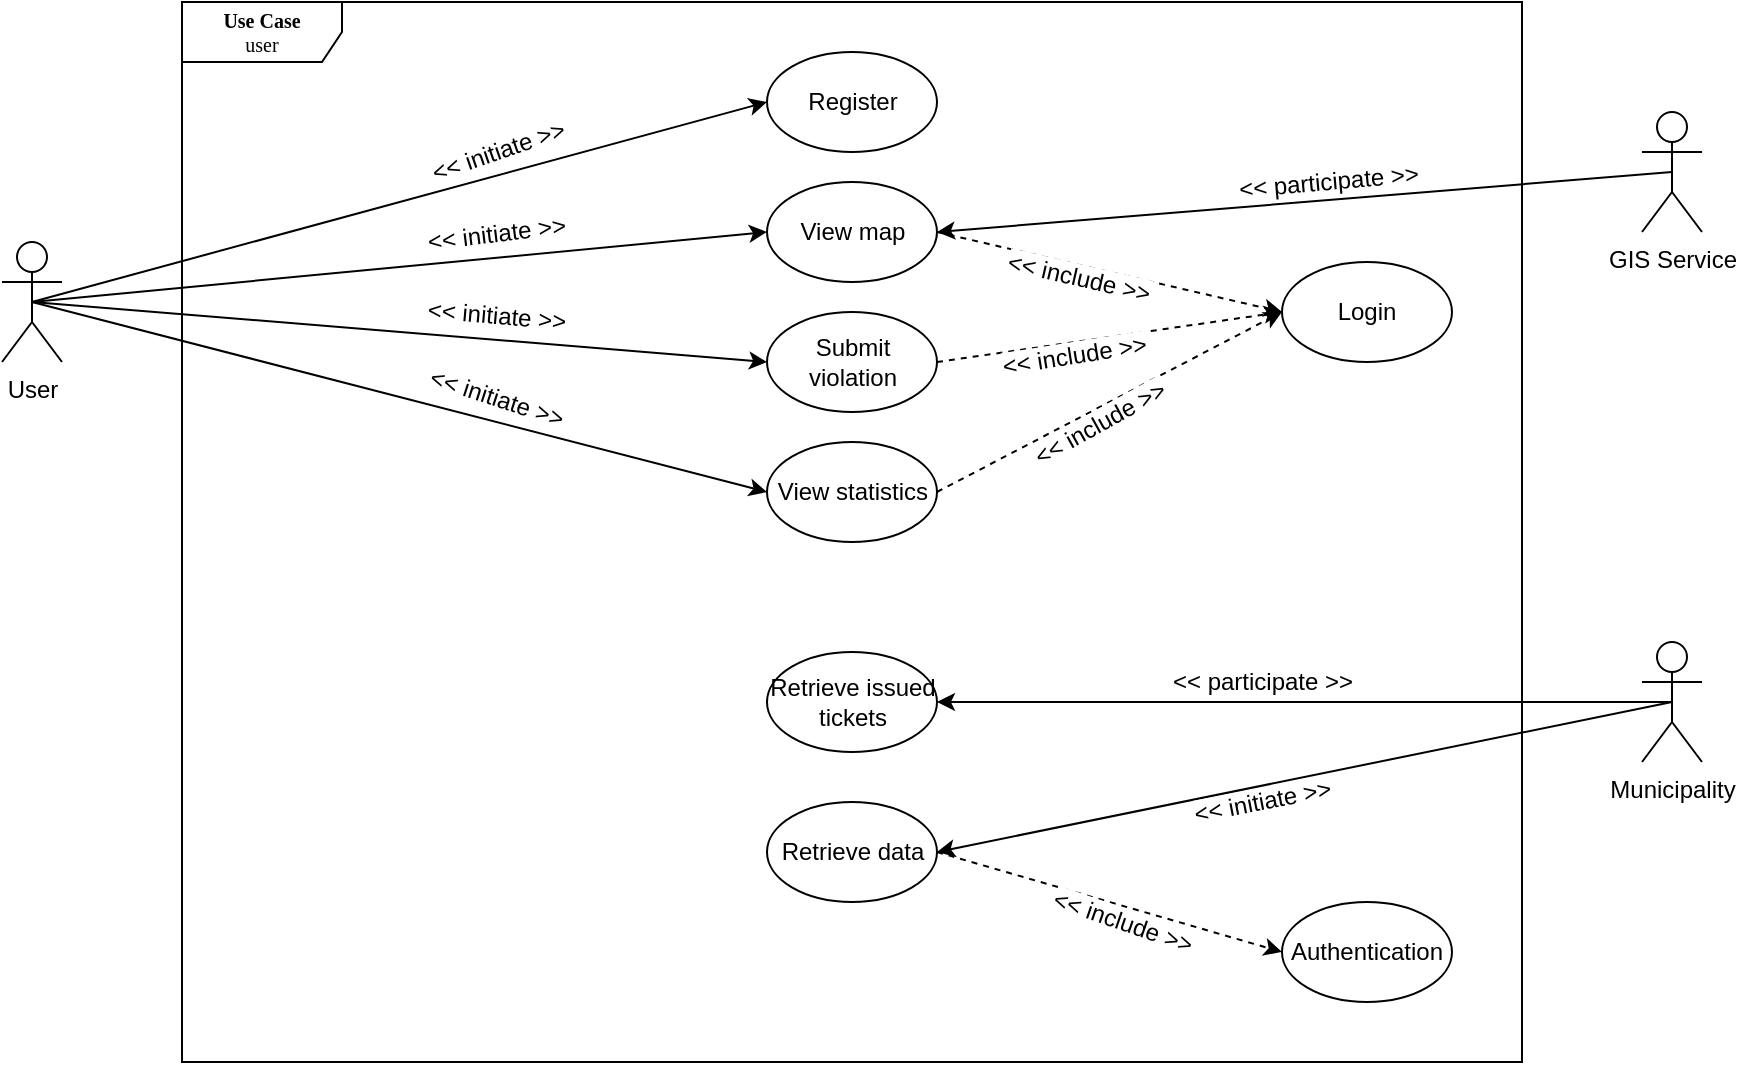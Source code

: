 <mxfile version="12.1.7" type="device" pages="1"><diagram name="Page-1" id="c4acf3e9-155e-7222-9cf6-157b1a14988f"><mxGraphModel dx="1172" dy="861" grid="1" gridSize="10" guides="1" tooltips="1" connect="1" arrows="1" fold="1" page="1" pageScale="1" pageWidth="850" pageHeight="1100" background="#ffffff" math="0" shadow="0"><root><mxCell id="0"/><mxCell id="1" parent="0"/><mxCell id="17acba5748e5396b-1" value="&lt;b&gt;Use Case&lt;/b&gt;&lt;br&gt;user" style="shape=umlFrame;whiteSpace=wrap;html=1;rounded=0;shadow=0;comic=0;labelBackgroundColor=none;strokeColor=#000000;strokeWidth=1;fillColor=#ffffff;fontFamily=Verdana;fontSize=10;fontColor=#000000;align=center;width=80;height=30;" parent="1" vertex="1"><mxGeometry x="160" y="160" width="670" height="530" as="geometry"/></mxCell><mxCell id="iIg0diLP9lQqbMSGr12k-1" value="User" style="shape=umlActor;verticalLabelPosition=bottom;labelBackgroundColor=#ffffff;verticalAlign=top;html=1;outlineConnect=0;" vertex="1" parent="1"><mxGeometry x="70" y="280" width="30" height="60" as="geometry"/></mxCell><mxCell id="iIg0diLP9lQqbMSGr12k-3" value="Register" style="ellipse;whiteSpace=wrap;html=1;" vertex="1" parent="1"><mxGeometry x="452.5" y="185" width="85" height="50" as="geometry"/></mxCell><mxCell id="iIg0diLP9lQqbMSGr12k-10" value="View map" style="ellipse;whiteSpace=wrap;html=1;" vertex="1" parent="1"><mxGeometry x="452.5" y="250" width="85" height="50" as="geometry"/></mxCell><mxCell id="iIg0diLP9lQqbMSGr12k-11" value="Login" style="ellipse;whiteSpace=wrap;html=1;" vertex="1" parent="1"><mxGeometry x="710" y="290" width="85" height="50" as="geometry"/></mxCell><mxCell id="iIg0diLP9lQqbMSGr12k-12" value="Submit violation" style="ellipse;whiteSpace=wrap;html=1;" vertex="1" parent="1"><mxGeometry x="452.5" y="315" width="85" height="50" as="geometry"/></mxCell><mxCell id="iIg0diLP9lQqbMSGr12k-13" value="View statistics" style="ellipse;whiteSpace=wrap;html=1;" vertex="1" parent="1"><mxGeometry x="452.5" y="380" width="85" height="50" as="geometry"/></mxCell><mxCell id="iIg0diLP9lQqbMSGr12k-14" value="Retrieve issued tickets" style="ellipse;whiteSpace=wrap;html=1;" vertex="1" parent="1"><mxGeometry x="452.5" y="485" width="85" height="50" as="geometry"/></mxCell><mxCell id="iIg0diLP9lQqbMSGr12k-15" value="GIS Service" style="shape=umlActor;verticalLabelPosition=bottom;labelBackgroundColor=#ffffff;verticalAlign=top;html=1;outlineConnect=0;" vertex="1" parent="1"><mxGeometry x="890" y="215" width="30" height="60" as="geometry"/></mxCell><mxCell id="iIg0diLP9lQqbMSGr12k-16" value="Municipality" style="shape=umlActor;verticalLabelPosition=bottom;labelBackgroundColor=#ffffff;verticalAlign=top;html=1;outlineConnect=0;" vertex="1" parent="1"><mxGeometry x="890" y="480" width="30" height="60" as="geometry"/></mxCell><mxCell id="iIg0diLP9lQqbMSGr12k-17" value="" style="endArrow=classic;html=1;entryX=0;entryY=0.5;entryDx=0;entryDy=0;exitX=0.5;exitY=0.5;exitDx=0;exitDy=0;exitPerimeter=0;" edge="1" parent="1" source="iIg0diLP9lQqbMSGr12k-1" target="iIg0diLP9lQqbMSGr12k-3"><mxGeometry width="50" height="50" relative="1" as="geometry"><mxPoint x="60" y="760" as="sourcePoint"/><mxPoint x="110" y="710" as="targetPoint"/></mxGeometry></mxCell><mxCell id="iIg0diLP9lQqbMSGr12k-18" value="&amp;lt;&amp;lt; initiate &amp;gt;&amp;gt;" style="text;html=1;resizable=0;points=[];align=center;verticalAlign=middle;labelBackgroundColor=#ffffff;rotation=341;" vertex="1" connectable="0" parent="iIg0diLP9lQqbMSGr12k-17"><mxGeometry x="0.26" y="-1" relative="1" as="geometry"><mxPoint x="0.5" y="-13" as="offset"/></mxGeometry></mxCell><mxCell id="iIg0diLP9lQqbMSGr12k-19" value="" style="endArrow=classic;html=1;entryX=0;entryY=0.5;entryDx=0;entryDy=0;exitX=0.5;exitY=0.5;exitDx=0;exitDy=0;exitPerimeter=0;" edge="1" parent="1" source="iIg0diLP9lQqbMSGr12k-1" target="iIg0diLP9lQqbMSGr12k-10"><mxGeometry width="50" height="50" relative="1" as="geometry"><mxPoint x="95" y="320" as="sourcePoint"/><mxPoint x="402.5" y="220" as="targetPoint"/></mxGeometry></mxCell><mxCell id="iIg0diLP9lQqbMSGr12k-20" value="&amp;lt;&amp;lt; initiate &amp;gt;&amp;gt;" style="text;html=1;resizable=0;points=[];align=center;verticalAlign=middle;labelBackgroundColor=#ffffff;rotation=353;" vertex="1" connectable="0" parent="iIg0diLP9lQqbMSGr12k-19"><mxGeometry x="0.26" y="-1" relative="1" as="geometry"><mxPoint x="0.5" y="-13" as="offset"/></mxGeometry></mxCell><mxCell id="iIg0diLP9lQqbMSGr12k-21" value="" style="endArrow=classic;html=1;entryX=0;entryY=0.5;entryDx=0;entryDy=0;exitX=0.5;exitY=0.5;exitDx=0;exitDy=0;exitPerimeter=0;" edge="1" parent="1" source="iIg0diLP9lQqbMSGr12k-1" target="iIg0diLP9lQqbMSGr12k-12"><mxGeometry width="50" height="50" relative="1" as="geometry"><mxPoint x="105" y="330" as="sourcePoint"/><mxPoint x="412.5" y="230" as="targetPoint"/></mxGeometry></mxCell><mxCell id="iIg0diLP9lQqbMSGr12k-22" value="&amp;lt;&amp;lt; initiate &amp;gt;&amp;gt;" style="text;html=1;resizable=0;points=[];align=center;verticalAlign=middle;labelBackgroundColor=#ffffff;rotation=5;" vertex="1" connectable="0" parent="iIg0diLP9lQqbMSGr12k-21"><mxGeometry x="0.26" y="-1" relative="1" as="geometry"><mxPoint x="0.5" y="-13" as="offset"/></mxGeometry></mxCell><mxCell id="iIg0diLP9lQqbMSGr12k-23" value="" style="endArrow=classic;html=1;entryX=0;entryY=0.5;entryDx=0;entryDy=0;exitX=0.5;exitY=0.5;exitDx=0;exitDy=0;exitPerimeter=0;" edge="1" parent="1" source="iIg0diLP9lQqbMSGr12k-1" target="iIg0diLP9lQqbMSGr12k-13"><mxGeometry width="50" height="50" relative="1" as="geometry"><mxPoint x="115" y="340" as="sourcePoint"/><mxPoint x="422.5" y="240" as="targetPoint"/></mxGeometry></mxCell><mxCell id="iIg0diLP9lQqbMSGr12k-24" value="&amp;lt;&amp;lt; initiate &amp;gt;&amp;gt;" style="text;html=1;resizable=0;points=[];align=center;verticalAlign=middle;labelBackgroundColor=#ffffff;rotation=18;" vertex="1" connectable="0" parent="iIg0diLP9lQqbMSGr12k-23"><mxGeometry x="0.26" y="-1" relative="1" as="geometry"><mxPoint x="0.5" y="-13" as="offset"/></mxGeometry></mxCell><mxCell id="iIg0diLP9lQqbMSGr12k-28" value="" style="endArrow=classic;html=1;entryX=0;entryY=0.5;entryDx=0;entryDy=0;exitX=1;exitY=0.5;exitDx=0;exitDy=0;dashed=1;" edge="1" parent="1" source="iIg0diLP9lQqbMSGr12k-10" target="iIg0diLP9lQqbMSGr12k-11"><mxGeometry width="50" height="50" relative="1" as="geometry"><mxPoint x="487.5" y="220" as="sourcePoint"/><mxPoint x="570" y="325" as="targetPoint"/></mxGeometry></mxCell><mxCell id="iIg0diLP9lQqbMSGr12k-29" value="&amp;lt;&amp;lt; include&amp;nbsp;&amp;gt;&amp;gt;" style="text;html=1;resizable=0;points=[];align=center;verticalAlign=middle;labelBackgroundColor=#ffffff;rotation=13;" vertex="1" connectable="0" parent="iIg0diLP9lQqbMSGr12k-28"><mxGeometry x="0.26" y="-1" relative="1" as="geometry"><mxPoint x="-38" y="-3" as="offset"/></mxGeometry></mxCell><mxCell id="iIg0diLP9lQqbMSGr12k-30" value="" style="endArrow=classic;html=1;entryX=0;entryY=0.5;entryDx=0;entryDy=0;exitX=1;exitY=0.5;exitDx=0;exitDy=0;dashed=1;" edge="1" parent="1" source="iIg0diLP9lQqbMSGr12k-12" target="iIg0diLP9lQqbMSGr12k-11"><mxGeometry width="50" height="50" relative="1" as="geometry"><mxPoint x="497.5" y="230" as="sourcePoint"/><mxPoint x="580" y="335" as="targetPoint"/></mxGeometry></mxCell><mxCell id="iIg0diLP9lQqbMSGr12k-31" value="&amp;lt;&amp;lt; include&amp;nbsp;&amp;gt;&amp;gt;" style="text;html=1;resizable=0;points=[];align=center;verticalAlign=middle;labelBackgroundColor=#ffffff;rotation=351;" vertex="1" connectable="0" parent="iIg0diLP9lQqbMSGr12k-30"><mxGeometry x="0.26" y="-1" relative="1" as="geometry"><mxPoint x="-41" y="12" as="offset"/></mxGeometry></mxCell><mxCell id="iIg0diLP9lQqbMSGr12k-32" value="" style="endArrow=classic;html=1;entryX=0;entryY=0.5;entryDx=0;entryDy=0;exitX=1;exitY=0.5;exitDx=0;exitDy=0;dashed=1;" edge="1" parent="1" source="iIg0diLP9lQqbMSGr12k-13" target="iIg0diLP9lQqbMSGr12k-11"><mxGeometry width="50" height="50" relative="1" as="geometry"><mxPoint x="507.5" y="240" as="sourcePoint"/><mxPoint x="590" y="345" as="targetPoint"/></mxGeometry></mxCell><mxCell id="iIg0diLP9lQqbMSGr12k-33" value="&amp;lt;&amp;lt; include&amp;nbsp;&amp;gt;&amp;gt;" style="text;html=1;resizable=0;points=[];align=center;verticalAlign=middle;labelBackgroundColor=#ffffff;rotation=331;" vertex="1" connectable="0" parent="iIg0diLP9lQqbMSGr12k-32"><mxGeometry x="0.26" y="-1" relative="1" as="geometry"><mxPoint x="-28" y="22" as="offset"/></mxGeometry></mxCell><mxCell id="iIg0diLP9lQqbMSGr12k-35" value="" style="endArrow=classic;html=1;entryX=1;entryY=0.5;entryDx=0;entryDy=0;exitX=0.5;exitY=0.5;exitDx=0;exitDy=0;exitPerimeter=0;" edge="1" parent="1" source="iIg0diLP9lQqbMSGr12k-15" target="iIg0diLP9lQqbMSGr12k-10"><mxGeometry width="50" height="50" relative="1" as="geometry"><mxPoint x="547.5" y="415" as="sourcePoint"/><mxPoint x="720" y="325" as="targetPoint"/></mxGeometry></mxCell><mxCell id="iIg0diLP9lQqbMSGr12k-36" value="&amp;lt;&amp;lt; participate &amp;gt;&amp;gt;" style="text;html=1;resizable=0;points=[];align=center;verticalAlign=middle;labelBackgroundColor=#ffffff;rotation=355;" vertex="1" connectable="0" parent="iIg0diLP9lQqbMSGr12k-35"><mxGeometry x="0.26" y="-1" relative="1" as="geometry"><mxPoint x="59.5" y="-13" as="offset"/></mxGeometry></mxCell><mxCell id="iIg0diLP9lQqbMSGr12k-37" value="" style="endArrow=classic;html=1;exitX=0.5;exitY=0.5;exitDx=0;exitDy=0;exitPerimeter=0;entryX=1;entryY=0.5;entryDx=0;entryDy=0;" edge="1" parent="1" source="iIg0diLP9lQqbMSGr12k-16" target="iIg0diLP9lQqbMSGr12k-14"><mxGeometry width="50" height="50" relative="1" as="geometry"><mxPoint x="935" y="255" as="sourcePoint"/><mxPoint x="547.5" y="285" as="targetPoint"/></mxGeometry></mxCell><mxCell id="iIg0diLP9lQqbMSGr12k-38" value="&amp;lt;&amp;lt; participate &amp;gt;&amp;gt;" style="text;html=1;resizable=0;points=[];align=center;verticalAlign=middle;labelBackgroundColor=#ffffff;rotation=0;" vertex="1" connectable="0" parent="iIg0diLP9lQqbMSGr12k-37"><mxGeometry x="0.26" y="-1" relative="1" as="geometry"><mxPoint x="26" y="-9" as="offset"/></mxGeometry></mxCell><mxCell id="iIg0diLP9lQqbMSGr12k-40" value="Retrieve data" style="ellipse;whiteSpace=wrap;html=1;" vertex="1" parent="1"><mxGeometry x="452.5" y="560" width="85" height="50" as="geometry"/></mxCell><mxCell id="iIg0diLP9lQqbMSGr12k-41" value="" style="endArrow=classic;html=1;exitX=0.5;exitY=0.5;exitDx=0;exitDy=0;exitPerimeter=0;entryX=1;entryY=0.5;entryDx=0;entryDy=0;" edge="1" parent="1" source="iIg0diLP9lQqbMSGr12k-16" target="iIg0diLP9lQqbMSGr12k-40"><mxGeometry width="50" height="50" relative="1" as="geometry"><mxPoint x="890" y="520" as="sourcePoint"/><mxPoint x="110" y="710" as="targetPoint"/></mxGeometry></mxCell><mxCell id="iIg0diLP9lQqbMSGr12k-42" value="&amp;lt;&amp;lt; initiate &amp;gt;&amp;gt;" style="text;html=1;resizable=0;points=[];align=center;verticalAlign=middle;labelBackgroundColor=#ffffff;rotation=349;" vertex="1" connectable="0" parent="iIg0diLP9lQqbMSGr12k-41"><mxGeometry x="0.336" y="-1" relative="1" as="geometry"><mxPoint x="40" y="1" as="offset"/></mxGeometry></mxCell><mxCell id="iIg0diLP9lQqbMSGr12k-43" value="" style="endArrow=classic;html=1;entryX=0;entryY=0.5;entryDx=0;entryDy=0;exitX=1;exitY=0.5;exitDx=0;exitDy=0;dashed=1;" edge="1" parent="1" source="iIg0diLP9lQqbMSGr12k-40" target="iIg0diLP9lQqbMSGr12k-45"><mxGeometry width="50" height="50" relative="1" as="geometry"><mxPoint x="547.5" y="415" as="sourcePoint"/><mxPoint x="720" y="325" as="targetPoint"/></mxGeometry></mxCell><mxCell id="iIg0diLP9lQqbMSGr12k-44" value="&amp;lt;&amp;lt; include&amp;nbsp;&amp;gt;&amp;gt;" style="text;html=1;resizable=0;points=[];align=center;verticalAlign=middle;labelBackgroundColor=#ffffff;rotation=19;" vertex="1" connectable="0" parent="iIg0diLP9lQqbMSGr12k-43"><mxGeometry x="0.26" y="-1" relative="1" as="geometry"><mxPoint x="-16" y="2.5" as="offset"/></mxGeometry></mxCell><mxCell id="iIg0diLP9lQqbMSGr12k-45" value="Authentication" style="ellipse;whiteSpace=wrap;html=1;" vertex="1" parent="1"><mxGeometry x="710" y="610" width="85" height="50" as="geometry"/></mxCell></root></mxGraphModel></diagram></mxfile>